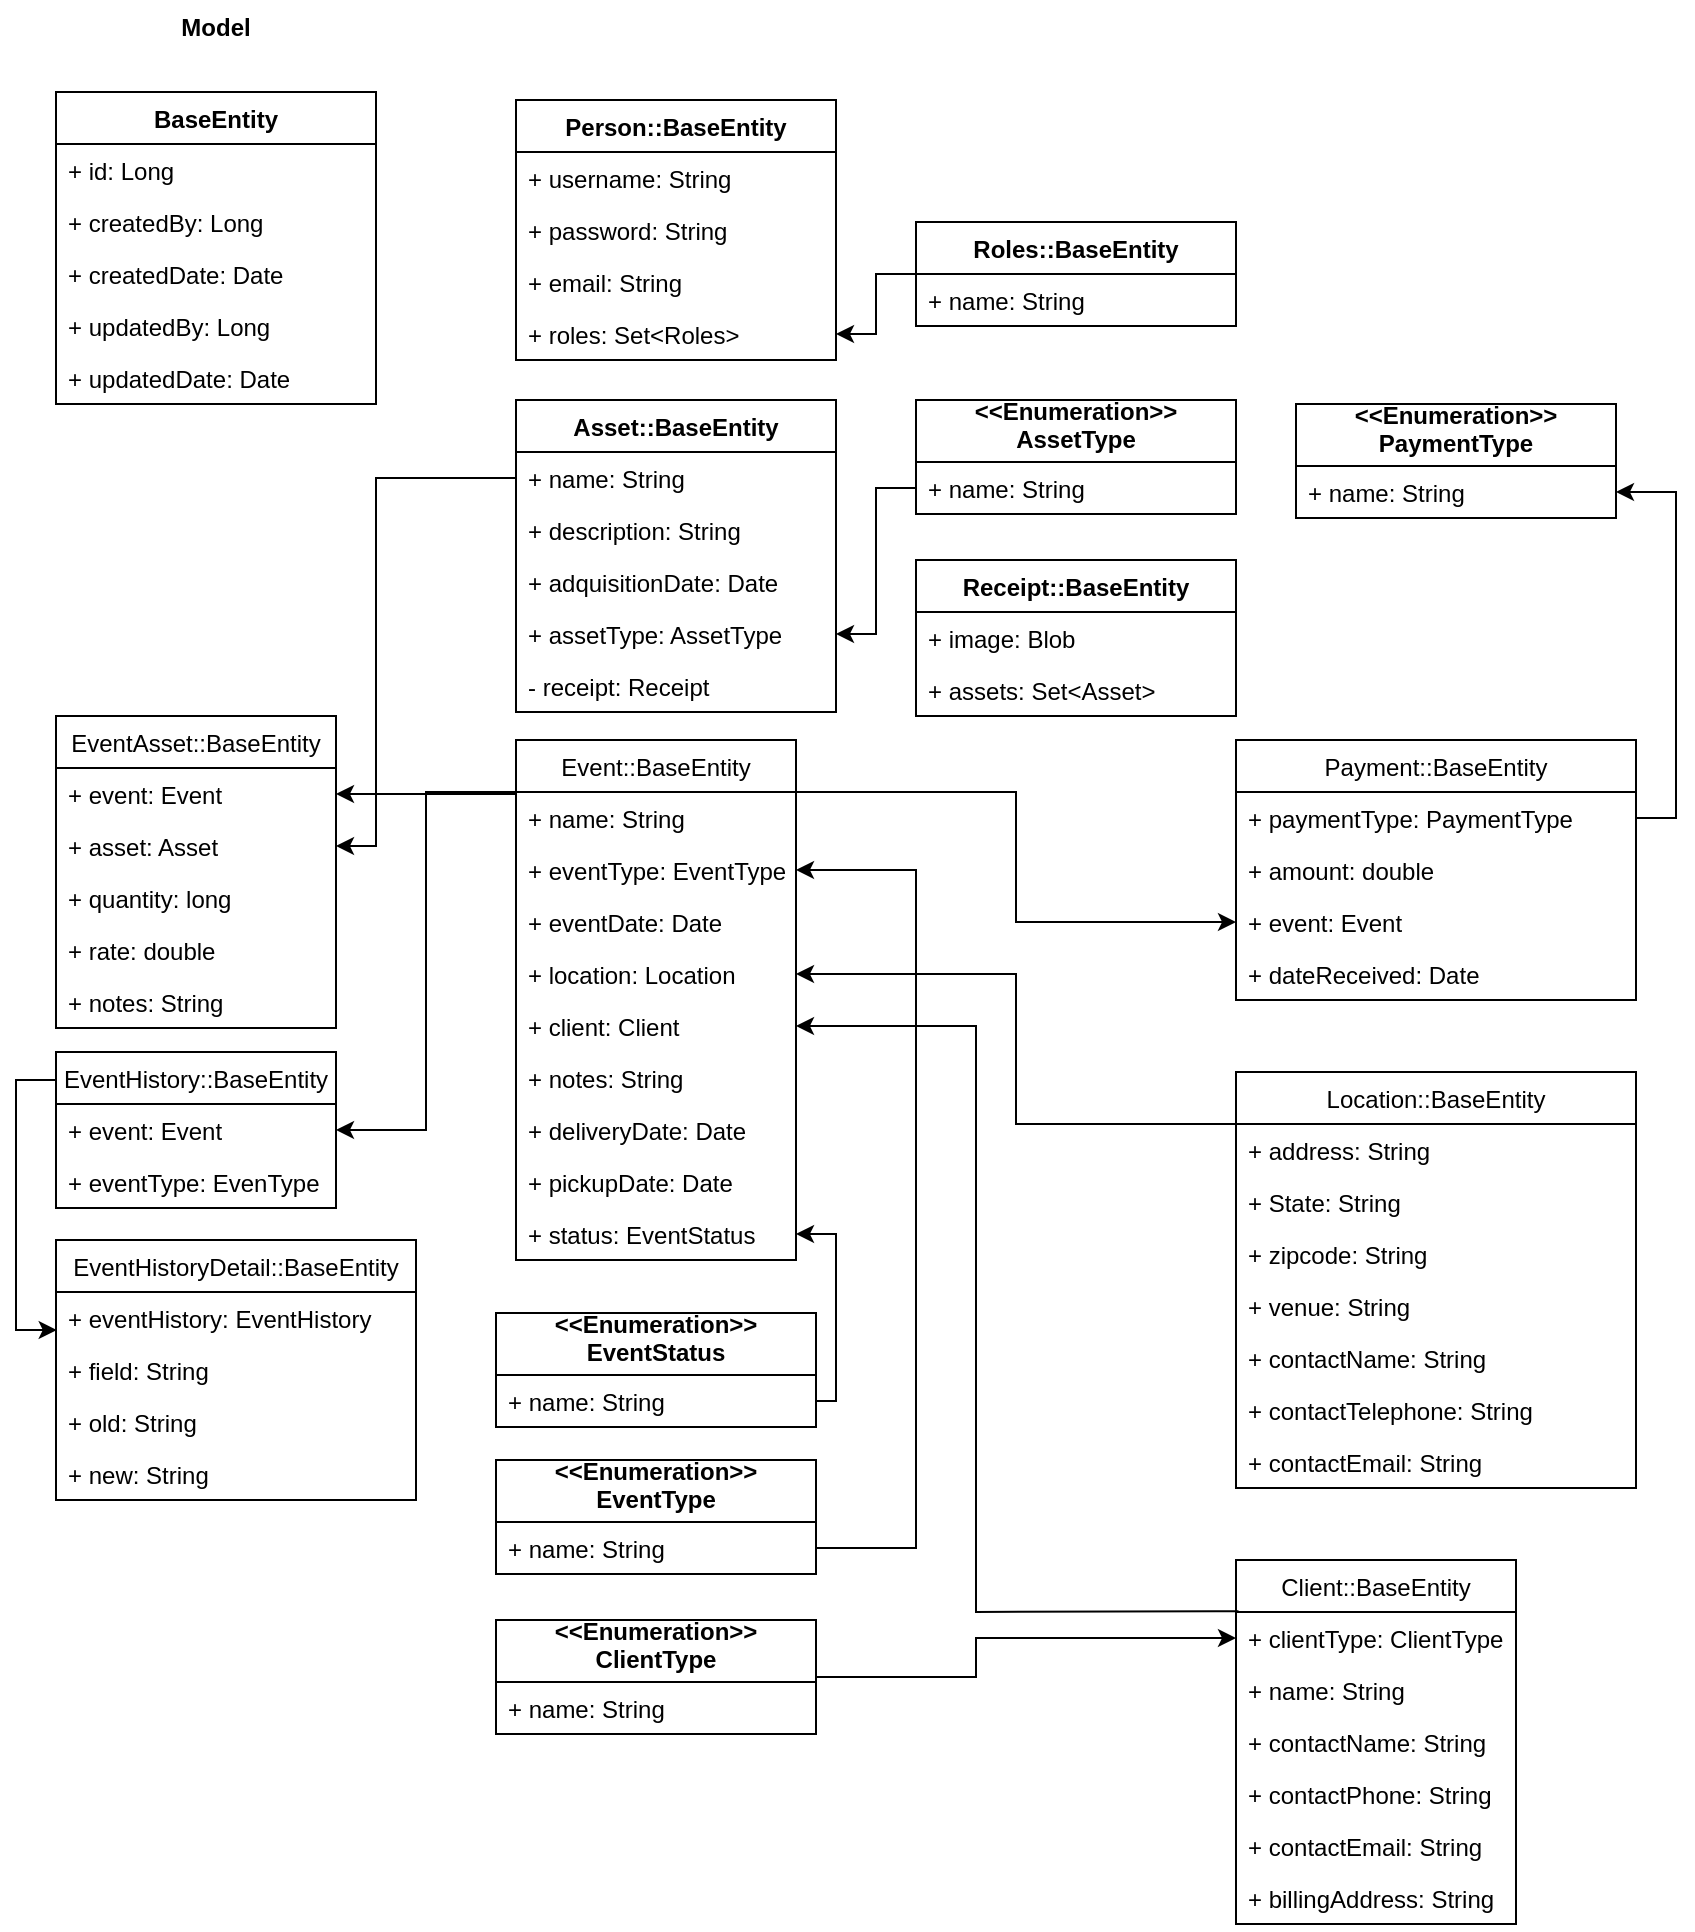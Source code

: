 <mxfile version="13.0.2" type="github"><diagram id="p6y2a8yfUsux8Aevoc7T" name="Page-1"><mxGraphModel dx="-1264" dy="-940" grid="1" gridSize="10" guides="1" tooltips="1" connect="1" arrows="1" fold="1" page="1" pageScale="1" pageWidth="850" pageHeight="1100" math="0" shadow="0"><root><mxCell id="0"/><mxCell id="1" parent="0"/><mxCell id="QnjThRcbRtgQiOO7DC1N-1" style="edgeStyle=orthogonalEdgeStyle;rounded=0;orthogonalLoop=1;jettySize=auto;html=1;" edge="1" parent="1" source="QnjThRcbRtgQiOO7DC1N-38" target="QnjThRcbRtgQiOO7DC1N-44"><mxGeometry relative="1" as="geometry"/></mxCell><mxCell id="QnjThRcbRtgQiOO7DC1N-2" style="edgeStyle=orthogonalEdgeStyle;rounded=0;orthogonalLoop=1;jettySize=auto;html=1;entryX=0;entryY=0.5;entryDx=0;entryDy=0;" edge="1" parent="1" source="QnjThRcbRtgQiOO7DC1N-3" target="QnjThRcbRtgQiOO7DC1N-84"><mxGeometry relative="1" as="geometry"><Array as="points"><mxPoint x="4740" y="3069"/><mxPoint x="4740" y="3049"/></Array></mxGeometry></mxCell><mxCell id="QnjThRcbRtgQiOO7DC1N-3" value="&lt;&lt;Enumeration&gt;&gt;&#10;ClientType" style="swimlane;fontStyle=1;align=center;verticalAlign=top;childLayout=stackLayout;horizontal=1;startSize=31;horizontalStack=0;resizeParent=1;resizeParentMax=0;resizeLast=0;collapsible=1;marginBottom=0;spacing=-6;" vertex="1" parent="1"><mxGeometry x="4500" y="3040" width="160" height="57" as="geometry"/></mxCell><mxCell id="QnjThRcbRtgQiOO7DC1N-4" value="+ name: String" style="text;strokeColor=none;fillColor=none;align=left;verticalAlign=top;spacingLeft=4;spacingRight=4;overflow=hidden;rotatable=0;points=[[0,0.5],[1,0.5]];portConstraint=eastwest;" vertex="1" parent="QnjThRcbRtgQiOO7DC1N-3"><mxGeometry y="31" width="160" height="26" as="geometry"/></mxCell><mxCell id="QnjThRcbRtgQiOO7DC1N-5" value="&lt;&lt;Enumeration&gt;&gt;&#10;EventType" style="swimlane;fontStyle=1;align=center;verticalAlign=top;childLayout=stackLayout;horizontal=1;startSize=31;horizontalStack=0;resizeParent=1;resizeParentMax=0;resizeLast=0;collapsible=1;marginBottom=0;spacing=-6;" vertex="1" parent="1"><mxGeometry x="4500" y="2960" width="160" height="57" as="geometry"/></mxCell><mxCell id="QnjThRcbRtgQiOO7DC1N-6" value="+ name: String" style="text;strokeColor=none;fillColor=none;align=left;verticalAlign=top;spacingLeft=4;spacingRight=4;overflow=hidden;rotatable=0;points=[[0,0.5],[1,0.5]];portConstraint=eastwest;" vertex="1" parent="QnjThRcbRtgQiOO7DC1N-5"><mxGeometry y="31" width="160" height="26" as="geometry"/></mxCell><mxCell id="QnjThRcbRtgQiOO7DC1N-7" value="&lt;&lt;Enumeration&gt;&gt;&#10;EventStatus" style="swimlane;fontStyle=1;align=center;verticalAlign=top;childLayout=stackLayout;horizontal=1;startSize=31;horizontalStack=0;resizeParent=1;resizeParentMax=0;resizeLast=0;collapsible=1;marginBottom=0;spacing=-6;" vertex="1" parent="1"><mxGeometry x="4500" y="2886.5" width="160" height="57" as="geometry"/></mxCell><mxCell id="QnjThRcbRtgQiOO7DC1N-8" value="+ name: String" style="text;strokeColor=none;fillColor=none;align=left;verticalAlign=top;spacingLeft=4;spacingRight=4;overflow=hidden;rotatable=0;points=[[0,0.5],[1,0.5]];portConstraint=eastwest;" vertex="1" parent="QnjThRcbRtgQiOO7DC1N-7"><mxGeometry y="31" width="160" height="26" as="geometry"/></mxCell><mxCell id="QnjThRcbRtgQiOO7DC1N-9" value="&lt;&lt;Enumeration&gt;&gt;&#10;PaymentType" style="swimlane;fontStyle=1;align=center;verticalAlign=top;childLayout=stackLayout;horizontal=1;startSize=31;horizontalStack=0;resizeParent=1;resizeParentMax=0;resizeLast=0;collapsible=1;marginBottom=0;spacing=-6;" vertex="1" parent="1"><mxGeometry x="4900" y="2432" width="160" height="57" as="geometry"/></mxCell><mxCell id="QnjThRcbRtgQiOO7DC1N-10" value="+ name: String" style="text;strokeColor=none;fillColor=none;align=left;verticalAlign=top;spacingLeft=4;spacingRight=4;overflow=hidden;rotatable=0;points=[[0,0.5],[1,0.5]];portConstraint=eastwest;" vertex="1" parent="QnjThRcbRtgQiOO7DC1N-9"><mxGeometry y="31" width="160" height="26" as="geometry"/></mxCell><mxCell id="QnjThRcbRtgQiOO7DC1N-11" value="EventAsset::BaseEntity" style="swimlane;fontStyle=0;childLayout=stackLayout;horizontal=1;startSize=26;fillColor=none;horizontalStack=0;resizeParent=1;resizeParentMax=0;resizeLast=0;collapsible=1;marginBottom=0;labelBackgroundColor=none;" vertex="1" parent="1"><mxGeometry x="4280" y="2588" width="140" height="156" as="geometry"/></mxCell><mxCell id="QnjThRcbRtgQiOO7DC1N-12" value="+ event: Event" style="text;strokeColor=none;fillColor=none;align=left;verticalAlign=top;spacingLeft=4;spacingRight=4;overflow=hidden;rotatable=0;points=[[0,0.5],[1,0.5]];portConstraint=eastwest;labelBackgroundColor=none;" vertex="1" parent="QnjThRcbRtgQiOO7DC1N-11"><mxGeometry y="26" width="140" height="26" as="geometry"/></mxCell><mxCell id="QnjThRcbRtgQiOO7DC1N-13" value="+ asset: Asset" style="text;strokeColor=none;fillColor=none;align=left;verticalAlign=top;spacingLeft=4;spacingRight=4;overflow=hidden;rotatable=0;points=[[0,0.5],[1,0.5]];portConstraint=eastwest;" vertex="1" parent="QnjThRcbRtgQiOO7DC1N-11"><mxGeometry y="52" width="140" height="26" as="geometry"/></mxCell><mxCell id="QnjThRcbRtgQiOO7DC1N-14" value="+ quantity: long" style="text;strokeColor=none;fillColor=none;align=left;verticalAlign=top;spacingLeft=4;spacingRight=4;overflow=hidden;rotatable=0;points=[[0,0.5],[1,0.5]];portConstraint=eastwest;" vertex="1" parent="QnjThRcbRtgQiOO7DC1N-11"><mxGeometry y="78" width="140" height="26" as="geometry"/></mxCell><mxCell id="QnjThRcbRtgQiOO7DC1N-15" value="+ rate: double" style="text;strokeColor=none;fillColor=none;align=left;verticalAlign=top;spacingLeft=4;spacingRight=4;overflow=hidden;rotatable=0;points=[[0,0.5],[1,0.5]];portConstraint=eastwest;" vertex="1" parent="QnjThRcbRtgQiOO7DC1N-11"><mxGeometry y="104" width="140" height="26" as="geometry"/></mxCell><mxCell id="QnjThRcbRtgQiOO7DC1N-16" value="+ notes: String" style="text;strokeColor=none;fillColor=none;align=left;verticalAlign=top;spacingLeft=4;spacingRight=4;overflow=hidden;rotatable=0;points=[[0,0.5],[1,0.5]];portConstraint=eastwest;labelBackgroundColor=none;" vertex="1" parent="QnjThRcbRtgQiOO7DC1N-11"><mxGeometry y="130" width="140" height="26" as="geometry"/></mxCell><mxCell id="QnjThRcbRtgQiOO7DC1N-17" value="Event::BaseEntity" style="swimlane;fontStyle=0;childLayout=stackLayout;horizontal=1;startSize=26;fillColor=none;horizontalStack=0;resizeParent=1;resizeParentMax=0;resizeLast=0;collapsible=1;marginBottom=0;labelBackgroundColor=none;" vertex="1" parent="1"><mxGeometry x="4510" y="2600" width="140" height="260" as="geometry"/></mxCell><mxCell id="QnjThRcbRtgQiOO7DC1N-18" value="+ name: String" style="text;strokeColor=none;fillColor=none;align=left;verticalAlign=top;spacingLeft=4;spacingRight=4;overflow=hidden;rotatable=0;points=[[0,0.5],[1,0.5]];portConstraint=eastwest;" vertex="1" parent="QnjThRcbRtgQiOO7DC1N-17"><mxGeometry y="26" width="140" height="26" as="geometry"/></mxCell><mxCell id="QnjThRcbRtgQiOO7DC1N-19" value="+ eventType: EventType" style="text;strokeColor=none;fillColor=none;align=left;verticalAlign=top;spacingLeft=4;spacingRight=4;overflow=hidden;rotatable=0;points=[[0,0.5],[1,0.5]];portConstraint=eastwest;" vertex="1" parent="QnjThRcbRtgQiOO7DC1N-17"><mxGeometry y="52" width="140" height="26" as="geometry"/></mxCell><mxCell id="QnjThRcbRtgQiOO7DC1N-20" value="+ eventDate: Date" style="text;strokeColor=none;fillColor=none;align=left;verticalAlign=top;spacingLeft=4;spacingRight=4;overflow=hidden;rotatable=0;points=[[0,0.5],[1,0.5]];portConstraint=eastwest;" vertex="1" parent="QnjThRcbRtgQiOO7DC1N-17"><mxGeometry y="78" width="140" height="26" as="geometry"/></mxCell><mxCell id="QnjThRcbRtgQiOO7DC1N-21" value="+ location: Location" style="text;strokeColor=none;fillColor=none;align=left;verticalAlign=top;spacingLeft=4;spacingRight=4;overflow=hidden;rotatable=0;points=[[0,0.5],[1,0.5]];portConstraint=eastwest;labelBackgroundColor=none;" vertex="1" parent="QnjThRcbRtgQiOO7DC1N-17"><mxGeometry y="104" width="140" height="26" as="geometry"/></mxCell><mxCell id="QnjThRcbRtgQiOO7DC1N-22" value="+ client: Client" style="text;strokeColor=none;fillColor=none;align=left;verticalAlign=top;spacingLeft=4;spacingRight=4;overflow=hidden;rotatable=0;points=[[0,0.5],[1,0.5]];portConstraint=eastwest;labelBackgroundColor=none;" vertex="1" parent="QnjThRcbRtgQiOO7DC1N-17"><mxGeometry y="130" width="140" height="26" as="geometry"/></mxCell><mxCell id="QnjThRcbRtgQiOO7DC1N-23" value="+ notes: String" style="text;strokeColor=none;fillColor=none;align=left;verticalAlign=top;spacingLeft=4;spacingRight=4;overflow=hidden;rotatable=0;points=[[0,0.5],[1,0.5]];portConstraint=eastwest;labelBackgroundColor=none;" vertex="1" parent="QnjThRcbRtgQiOO7DC1N-17"><mxGeometry y="156" width="140" height="26" as="geometry"/></mxCell><mxCell id="QnjThRcbRtgQiOO7DC1N-24" value="+ deliveryDate: Date" style="text;strokeColor=none;fillColor=none;align=left;verticalAlign=top;spacingLeft=4;spacingRight=4;overflow=hidden;rotatable=0;points=[[0,0.5],[1,0.5]];portConstraint=eastwest;labelBackgroundColor=none;" vertex="1" parent="QnjThRcbRtgQiOO7DC1N-17"><mxGeometry y="182" width="140" height="26" as="geometry"/></mxCell><mxCell id="QnjThRcbRtgQiOO7DC1N-25" value="+ pickupDate: Date" style="text;strokeColor=none;fillColor=none;align=left;verticalAlign=top;spacingLeft=4;spacingRight=4;overflow=hidden;rotatable=0;points=[[0,0.5],[1,0.5]];portConstraint=eastwest;labelBackgroundColor=none;" vertex="1" parent="QnjThRcbRtgQiOO7DC1N-17"><mxGeometry y="208" width="140" height="26" as="geometry"/></mxCell><mxCell id="QnjThRcbRtgQiOO7DC1N-26" value="+ status: EventStatus" style="text;strokeColor=none;fillColor=none;align=left;verticalAlign=top;spacingLeft=4;spacingRight=4;overflow=hidden;rotatable=0;points=[[0,0.5],[1,0.5]];portConstraint=eastwest;labelBackgroundColor=none;" vertex="1" parent="QnjThRcbRtgQiOO7DC1N-17"><mxGeometry y="234" width="140" height="26" as="geometry"/></mxCell><mxCell id="QnjThRcbRtgQiOO7DC1N-27" value="Receipt::BaseEntity" style="swimlane;fontStyle=1;align=center;verticalAlign=top;childLayout=stackLayout;horizontal=1;startSize=26;horizontalStack=0;resizeParent=1;resizeParentMax=0;resizeLast=0;collapsible=1;marginBottom=0;" vertex="1" parent="1"><mxGeometry x="4710" y="2510" width="160" height="78" as="geometry"/></mxCell><mxCell id="QnjThRcbRtgQiOO7DC1N-28" value="+ image: Blob" style="text;strokeColor=none;fillColor=none;align=left;verticalAlign=top;spacingLeft=4;spacingRight=4;overflow=hidden;rotatable=0;points=[[0,0.5],[1,0.5]];portConstraint=eastwest;" vertex="1" parent="QnjThRcbRtgQiOO7DC1N-27"><mxGeometry y="26" width="160" height="26" as="geometry"/></mxCell><mxCell id="QnjThRcbRtgQiOO7DC1N-29" value="+ assets: Set&lt;Asset&gt;" style="text;strokeColor=none;fillColor=none;align=left;verticalAlign=top;spacingLeft=4;spacingRight=4;overflow=hidden;rotatable=0;points=[[0,0.5],[1,0.5]];portConstraint=eastwest;" vertex="1" parent="QnjThRcbRtgQiOO7DC1N-27"><mxGeometry y="52" width="160" height="26" as="geometry"/></mxCell><mxCell id="QnjThRcbRtgQiOO7DC1N-30" value="Asset::BaseEntity" style="swimlane;fontStyle=1;align=center;verticalAlign=top;childLayout=stackLayout;horizontal=1;startSize=26;horizontalStack=0;resizeParent=1;resizeParentMax=0;resizeLast=0;collapsible=1;marginBottom=0;" vertex="1" parent="1"><mxGeometry x="4510" y="2430" width="160" height="156" as="geometry"/></mxCell><mxCell id="QnjThRcbRtgQiOO7DC1N-31" value="+ name: String" style="text;strokeColor=none;fillColor=none;align=left;verticalAlign=top;spacingLeft=4;spacingRight=4;overflow=hidden;rotatable=0;points=[[0,0.5],[1,0.5]];portConstraint=eastwest;" vertex="1" parent="QnjThRcbRtgQiOO7DC1N-30"><mxGeometry y="26" width="160" height="26" as="geometry"/></mxCell><mxCell id="QnjThRcbRtgQiOO7DC1N-32" value="+ description: String" style="text;strokeColor=none;fillColor=none;align=left;verticalAlign=top;spacingLeft=4;spacingRight=4;overflow=hidden;rotatable=0;points=[[0,0.5],[1,0.5]];portConstraint=eastwest;" vertex="1" parent="QnjThRcbRtgQiOO7DC1N-30"><mxGeometry y="52" width="160" height="26" as="geometry"/></mxCell><mxCell id="QnjThRcbRtgQiOO7DC1N-33" value="+ adquisitionDate: Date" style="text;strokeColor=none;fillColor=none;align=left;verticalAlign=top;spacingLeft=4;spacingRight=4;overflow=hidden;rotatable=0;points=[[0,0.5],[1,0.5]];portConstraint=eastwest;" vertex="1" parent="QnjThRcbRtgQiOO7DC1N-30"><mxGeometry y="78" width="160" height="26" as="geometry"/></mxCell><mxCell id="QnjThRcbRtgQiOO7DC1N-34" value="+ assetType: AssetType" style="text;strokeColor=none;fillColor=none;align=left;verticalAlign=top;spacingLeft=4;spacingRight=4;overflow=hidden;rotatable=0;points=[[0,0.5],[1,0.5]];portConstraint=eastwest;" vertex="1" parent="QnjThRcbRtgQiOO7DC1N-30"><mxGeometry y="104" width="160" height="26" as="geometry"/></mxCell><mxCell id="QnjThRcbRtgQiOO7DC1N-35" value="- receipt: Receipt" style="text;strokeColor=none;fillColor=none;align=left;verticalAlign=top;spacingLeft=4;spacingRight=4;overflow=hidden;rotatable=0;points=[[0,0.5],[1,0.5]];portConstraint=eastwest;" vertex="1" parent="QnjThRcbRtgQiOO7DC1N-30"><mxGeometry y="130" width="160" height="26" as="geometry"/></mxCell><mxCell id="QnjThRcbRtgQiOO7DC1N-36" value="&lt;&lt;Enumeration&gt;&gt;&#10;AssetType" style="swimlane;fontStyle=1;align=center;verticalAlign=top;childLayout=stackLayout;horizontal=1;startSize=31;horizontalStack=0;resizeParent=1;resizeParentMax=0;resizeLast=0;collapsible=1;marginBottom=0;spacing=-6;" vertex="1" parent="1"><mxGeometry x="4710" y="2430" width="160" height="57" as="geometry"/></mxCell><mxCell id="QnjThRcbRtgQiOO7DC1N-37" value="+ name: String" style="text;strokeColor=none;fillColor=none;align=left;verticalAlign=top;spacingLeft=4;spacingRight=4;overflow=hidden;rotatable=0;points=[[0,0.5],[1,0.5]];portConstraint=eastwest;" vertex="1" parent="QnjThRcbRtgQiOO7DC1N-36"><mxGeometry y="31" width="160" height="26" as="geometry"/></mxCell><mxCell id="QnjThRcbRtgQiOO7DC1N-38" value="Roles::BaseEntity" style="swimlane;fontStyle=1;align=center;verticalAlign=top;childLayout=stackLayout;horizontal=1;startSize=26;horizontalStack=0;resizeParent=1;resizeParentMax=0;resizeLast=0;collapsible=1;marginBottom=0;" vertex="1" parent="1"><mxGeometry x="4710" y="2341" width="160" height="52" as="geometry"/></mxCell><mxCell id="QnjThRcbRtgQiOO7DC1N-39" value="+ name: String" style="text;strokeColor=none;fillColor=none;align=left;verticalAlign=top;spacingLeft=4;spacingRight=4;overflow=hidden;rotatable=0;points=[[0,0.5],[1,0.5]];portConstraint=eastwest;" vertex="1" parent="QnjThRcbRtgQiOO7DC1N-38"><mxGeometry y="26" width="160" height="26" as="geometry"/></mxCell><mxCell id="QnjThRcbRtgQiOO7DC1N-40" value="Person::BaseEntity" style="swimlane;fontStyle=1;align=center;verticalAlign=top;childLayout=stackLayout;horizontal=1;startSize=26;horizontalStack=0;resizeParent=1;resizeParentMax=0;resizeLast=0;collapsible=1;marginBottom=0;" vertex="1" parent="1"><mxGeometry x="4510" y="2280" width="160" height="130" as="geometry"><mxRectangle x="4280" y="2280" width="140" height="26" as="alternateBounds"/></mxGeometry></mxCell><mxCell id="QnjThRcbRtgQiOO7DC1N-41" value="+ username: String" style="text;strokeColor=none;fillColor=none;align=left;verticalAlign=top;spacingLeft=4;spacingRight=4;overflow=hidden;rotatable=0;points=[[0,0.5],[1,0.5]];portConstraint=eastwest;" vertex="1" parent="QnjThRcbRtgQiOO7DC1N-40"><mxGeometry y="26" width="160" height="26" as="geometry"/></mxCell><mxCell id="QnjThRcbRtgQiOO7DC1N-42" value="+ password: String" style="text;strokeColor=none;fillColor=none;align=left;verticalAlign=top;spacingLeft=4;spacingRight=4;overflow=hidden;rotatable=0;points=[[0,0.5],[1,0.5]];portConstraint=eastwest;" vertex="1" parent="QnjThRcbRtgQiOO7DC1N-40"><mxGeometry y="52" width="160" height="26" as="geometry"/></mxCell><mxCell id="QnjThRcbRtgQiOO7DC1N-43" value="+ email: String" style="text;strokeColor=none;fillColor=none;align=left;verticalAlign=top;spacingLeft=4;spacingRight=4;overflow=hidden;rotatable=0;points=[[0,0.5],[1,0.5]];portConstraint=eastwest;" vertex="1" parent="QnjThRcbRtgQiOO7DC1N-40"><mxGeometry y="78" width="160" height="26" as="geometry"/></mxCell><mxCell id="QnjThRcbRtgQiOO7DC1N-44" value="+ roles: Set&lt;Roles&gt;" style="text;strokeColor=none;fillColor=none;align=left;verticalAlign=top;spacingLeft=4;spacingRight=4;overflow=hidden;rotatable=0;points=[[0,0.5],[1,0.5]];portConstraint=eastwest;" vertex="1" parent="QnjThRcbRtgQiOO7DC1N-40"><mxGeometry y="104" width="160" height="26" as="geometry"/></mxCell><object label="BaseEntity" createdBy="Long" id="QnjThRcbRtgQiOO7DC1N-45"><mxCell style="swimlane;fontStyle=1;align=center;verticalAlign=top;childLayout=stackLayout;horizontal=1;startSize=26;horizontalStack=0;resizeParent=1;resizeParentMax=0;resizeLast=0;collapsible=1;marginBottom=0;" vertex="1" parent="1"><mxGeometry x="4280" y="2276" width="160" height="156" as="geometry"><mxRectangle x="4280" y="2220" width="100" height="26" as="alternateBounds"/></mxGeometry></mxCell></object><object label="+ id: Long" id="QnjThRcbRtgQiOO7DC1N-46"><mxCell style="text;strokeColor=none;fillColor=none;align=left;verticalAlign=top;spacingLeft=4;spacingRight=4;overflow=hidden;rotatable=0;points=[[0,0.5],[1,0.5]];portConstraint=eastwest;" vertex="1" parent="QnjThRcbRtgQiOO7DC1N-45"><mxGeometry y="26" width="160" height="26" as="geometry"/></mxCell></object><mxCell id="QnjThRcbRtgQiOO7DC1N-47" value="+ createdBy: Long" style="text;strokeColor=none;fillColor=none;align=left;verticalAlign=top;spacingLeft=4;spacingRight=4;overflow=hidden;rotatable=0;points=[[0,0.5],[1,0.5]];portConstraint=eastwest;" vertex="1" parent="QnjThRcbRtgQiOO7DC1N-45"><mxGeometry y="52" width="160" height="26" as="geometry"/></mxCell><mxCell id="QnjThRcbRtgQiOO7DC1N-48" value="+ createdDate: Date" style="text;strokeColor=none;fillColor=none;align=left;verticalAlign=top;spacingLeft=4;spacingRight=4;overflow=hidden;rotatable=0;points=[[0,0.5],[1,0.5]];portConstraint=eastwest;" vertex="1" parent="QnjThRcbRtgQiOO7DC1N-45"><mxGeometry y="78" width="160" height="26" as="geometry"/></mxCell><mxCell id="QnjThRcbRtgQiOO7DC1N-49" value="+ updatedBy: Long" style="text;strokeColor=none;fillColor=none;align=left;verticalAlign=top;spacingLeft=4;spacingRight=4;overflow=hidden;rotatable=0;points=[[0,0.5],[1,0.5]];portConstraint=eastwest;" vertex="1" parent="QnjThRcbRtgQiOO7DC1N-45"><mxGeometry y="104" width="160" height="26" as="geometry"/></mxCell><mxCell id="QnjThRcbRtgQiOO7DC1N-50" value="+ updatedDate: Date" style="text;strokeColor=none;fillColor=none;align=left;verticalAlign=top;spacingLeft=4;spacingRight=4;overflow=hidden;rotatable=0;points=[[0,0.5],[1,0.5]];portConstraint=eastwest;" vertex="1" parent="QnjThRcbRtgQiOO7DC1N-45"><mxGeometry y="130" width="160" height="26" as="geometry"/></mxCell><mxCell id="QnjThRcbRtgQiOO7DC1N-51" style="edgeStyle=orthogonalEdgeStyle;rounded=0;orthogonalLoop=1;jettySize=auto;html=1;" edge="1" parent="1" source="QnjThRcbRtgQiOO7DC1N-37" target="QnjThRcbRtgQiOO7DC1N-34"><mxGeometry relative="1" as="geometry"/></mxCell><mxCell id="QnjThRcbRtgQiOO7DC1N-52" value="Model" style="text;align=center;fontStyle=1;verticalAlign=middle;spacingLeft=3;spacingRight=3;strokeColor=none;rotatable=0;points=[[0,0.5],[1,0.5]];portConstraint=eastwest;labelBackgroundColor=none;" vertex="1" parent="1"><mxGeometry x="4320" y="2230" width="80" height="26" as="geometry"/></mxCell><mxCell id="QnjThRcbRtgQiOO7DC1N-53" style="edgeStyle=orthogonalEdgeStyle;rounded=0;orthogonalLoop=1;jettySize=auto;html=1;entryX=0.002;entryY=0.731;entryDx=0;entryDy=0;entryPerimeter=0;" edge="1" parent="1" source="QnjThRcbRtgQiOO7DC1N-54" target="QnjThRcbRtgQiOO7DC1N-58"><mxGeometry relative="1" as="geometry"><Array as="points"><mxPoint x="4260" y="2770"/><mxPoint x="4260" y="2895"/></Array></mxGeometry></mxCell><mxCell id="QnjThRcbRtgQiOO7DC1N-54" value="EventHistory::BaseEntity" style="swimlane;fontStyle=0;childLayout=stackLayout;horizontal=1;startSize=26;fillColor=none;horizontalStack=0;resizeParent=1;resizeParentMax=0;resizeLast=0;collapsible=1;marginBottom=0;labelBackgroundColor=none;" vertex="1" parent="1"><mxGeometry x="4280" y="2756" width="140" height="78" as="geometry"/></mxCell><mxCell id="QnjThRcbRtgQiOO7DC1N-55" value="+ event: Event" style="text;strokeColor=none;fillColor=none;align=left;verticalAlign=top;spacingLeft=4;spacingRight=4;overflow=hidden;rotatable=0;points=[[0,0.5],[1,0.5]];portConstraint=eastwest;" vertex="1" parent="QnjThRcbRtgQiOO7DC1N-54"><mxGeometry y="26" width="140" height="26" as="geometry"/></mxCell><mxCell id="QnjThRcbRtgQiOO7DC1N-56" value="+ eventType: EvenType" style="text;strokeColor=none;fillColor=none;align=left;verticalAlign=top;spacingLeft=4;spacingRight=4;overflow=hidden;rotatable=0;points=[[0,0.5],[1,0.5]];portConstraint=eastwest;labelBackgroundColor=none;" vertex="1" parent="QnjThRcbRtgQiOO7DC1N-54"><mxGeometry y="52" width="140" height="26" as="geometry"/></mxCell><mxCell id="QnjThRcbRtgQiOO7DC1N-57" value="EventHistoryDetail::BaseEntity" style="swimlane;fontStyle=0;childLayout=stackLayout;horizontal=1;startSize=26;fillColor=none;horizontalStack=0;resizeParent=1;resizeParentMax=0;resizeLast=0;collapsible=1;marginBottom=0;labelBackgroundColor=none;" vertex="1" parent="1"><mxGeometry x="4280" y="2850" width="180" height="130" as="geometry"/></mxCell><mxCell id="QnjThRcbRtgQiOO7DC1N-58" value="+ eventHistory: EventHistory" style="text;strokeColor=none;fillColor=none;align=left;verticalAlign=top;spacingLeft=4;spacingRight=4;overflow=hidden;rotatable=0;points=[[0,0.5],[1,0.5]];portConstraint=eastwest;" vertex="1" parent="QnjThRcbRtgQiOO7DC1N-57"><mxGeometry y="26" width="180" height="26" as="geometry"/></mxCell><mxCell id="QnjThRcbRtgQiOO7DC1N-59" value="+ field: String" style="text;strokeColor=none;fillColor=none;align=left;verticalAlign=top;spacingLeft=4;spacingRight=4;overflow=hidden;rotatable=0;points=[[0,0.5],[1,0.5]];portConstraint=eastwest;" vertex="1" parent="QnjThRcbRtgQiOO7DC1N-57"><mxGeometry y="52" width="180" height="26" as="geometry"/></mxCell><mxCell id="QnjThRcbRtgQiOO7DC1N-60" value="+ old: String" style="text;strokeColor=none;fillColor=none;align=left;verticalAlign=top;spacingLeft=4;spacingRight=4;overflow=hidden;rotatable=0;points=[[0,0.5],[1,0.5]];portConstraint=eastwest;labelBackgroundColor=none;" vertex="1" parent="QnjThRcbRtgQiOO7DC1N-57"><mxGeometry y="78" width="180" height="26" as="geometry"/></mxCell><mxCell id="QnjThRcbRtgQiOO7DC1N-61" value="+ new: String" style="text;strokeColor=none;fillColor=none;align=left;verticalAlign=top;spacingLeft=4;spacingRight=4;overflow=hidden;rotatable=0;points=[[0,0.5],[1,0.5]];portConstraint=eastwest;labelBackgroundColor=none;" vertex="1" parent="QnjThRcbRtgQiOO7DC1N-57"><mxGeometry y="104" width="180" height="26" as="geometry"/></mxCell><mxCell id="QnjThRcbRtgQiOO7DC1N-62" style="edgeStyle=orthogonalEdgeStyle;rounded=0;orthogonalLoop=1;jettySize=auto;html=1;" edge="1" parent="1" source="QnjThRcbRtgQiOO7DC1N-18" target="QnjThRcbRtgQiOO7DC1N-55"><mxGeometry relative="1" as="geometry"><Array as="points"><mxPoint x="4465" y="2626"/><mxPoint x="4465" y="2795"/></Array></mxGeometry></mxCell><mxCell id="QnjThRcbRtgQiOO7DC1N-63" style="edgeStyle=orthogonalEdgeStyle;rounded=0;orthogonalLoop=1;jettySize=auto;html=1;" edge="1" parent="1" source="QnjThRcbRtgQiOO7DC1N-18" target="QnjThRcbRtgQiOO7DC1N-12"><mxGeometry relative="1" as="geometry"><Array as="points"><mxPoint x="4480" y="2627"/><mxPoint x="4480" y="2627"/></Array></mxGeometry></mxCell><mxCell id="QnjThRcbRtgQiOO7DC1N-64" style="edgeStyle=orthogonalEdgeStyle;rounded=0;orthogonalLoop=1;jettySize=auto;html=1;entryX=1;entryY=0.5;entryDx=0;entryDy=0;" edge="1" parent="1" source="QnjThRcbRtgQiOO7DC1N-31" target="QnjThRcbRtgQiOO7DC1N-13"><mxGeometry relative="1" as="geometry"><Array as="points"><mxPoint x="4440" y="2469"/><mxPoint x="4440" y="2653"/></Array></mxGeometry></mxCell><mxCell id="QnjThRcbRtgQiOO7DC1N-65" value="Payment::BaseEntity" style="swimlane;fontStyle=0;childLayout=stackLayout;horizontal=1;startSize=26;fillColor=none;horizontalStack=0;resizeParent=1;resizeParentMax=0;resizeLast=0;collapsible=1;marginBottom=0;labelBackgroundColor=none;" vertex="1" parent="1"><mxGeometry x="4870" y="2600" width="200" height="130" as="geometry"/></mxCell><mxCell id="QnjThRcbRtgQiOO7DC1N-66" value="+ paymentType: PaymentType" style="text;strokeColor=none;fillColor=none;align=left;verticalAlign=top;spacingLeft=4;spacingRight=4;overflow=hidden;rotatable=0;points=[[0,0.5],[1,0.5]];portConstraint=eastwest;" vertex="1" parent="QnjThRcbRtgQiOO7DC1N-65"><mxGeometry y="26" width="200" height="26" as="geometry"/></mxCell><mxCell id="QnjThRcbRtgQiOO7DC1N-67" value="+ amount: double" style="text;strokeColor=none;fillColor=none;align=left;verticalAlign=top;spacingLeft=4;spacingRight=4;overflow=hidden;rotatable=0;points=[[0,0.5],[1,0.5]];portConstraint=eastwest;" vertex="1" parent="QnjThRcbRtgQiOO7DC1N-65"><mxGeometry y="52" width="200" height="26" as="geometry"/></mxCell><mxCell id="QnjThRcbRtgQiOO7DC1N-68" value="+ event: Event" style="text;strokeColor=none;fillColor=none;align=left;verticalAlign=top;spacingLeft=4;spacingRight=4;overflow=hidden;rotatable=0;points=[[0,0.5],[1,0.5]];portConstraint=eastwest;" vertex="1" parent="QnjThRcbRtgQiOO7DC1N-65"><mxGeometry y="78" width="200" height="26" as="geometry"/></mxCell><mxCell id="QnjThRcbRtgQiOO7DC1N-69" value="+ dateReceived: Date" style="text;strokeColor=none;fillColor=none;align=left;verticalAlign=top;spacingLeft=4;spacingRight=4;overflow=hidden;rotatable=0;points=[[0,0.5],[1,0.5]];portConstraint=eastwest;labelBackgroundColor=none;" vertex="1" parent="QnjThRcbRtgQiOO7DC1N-65"><mxGeometry y="104" width="200" height="26" as="geometry"/></mxCell><mxCell id="QnjThRcbRtgQiOO7DC1N-70" style="edgeStyle=orthogonalEdgeStyle;rounded=0;orthogonalLoop=1;jettySize=auto;html=1;" edge="1" parent="1" source="QnjThRcbRtgQiOO7DC1N-18" target="QnjThRcbRtgQiOO7DC1N-68"><mxGeometry relative="1" as="geometry"><Array as="points"><mxPoint x="4760" y="2626"/><mxPoint x="4760" y="2691"/></Array></mxGeometry></mxCell><mxCell id="QnjThRcbRtgQiOO7DC1N-71" style="edgeStyle=orthogonalEdgeStyle;rounded=0;orthogonalLoop=1;jettySize=auto;html=1;entryX=1;entryY=0.5;entryDx=0;entryDy=0;" edge="1" parent="1" source="QnjThRcbRtgQiOO7DC1N-66" target="QnjThRcbRtgQiOO7DC1N-10"><mxGeometry relative="1" as="geometry"/></mxCell><mxCell id="QnjThRcbRtgQiOO7DC1N-72" style="edgeStyle=orthogonalEdgeStyle;rounded=0;orthogonalLoop=1;jettySize=auto;html=1;entryX=1;entryY=0.5;entryDx=0;entryDy=0;" edge="1" parent="1" source="QnjThRcbRtgQiOO7DC1N-6" target="QnjThRcbRtgQiOO7DC1N-19"><mxGeometry relative="1" as="geometry"><Array as="points"><mxPoint x="4710" y="3004"/><mxPoint x="4710" y="2665"/></Array></mxGeometry></mxCell><mxCell id="QnjThRcbRtgQiOO7DC1N-73" style="edgeStyle=orthogonalEdgeStyle;rounded=0;orthogonalLoop=1;jettySize=auto;html=1;" edge="1" parent="1" source="QnjThRcbRtgQiOO7DC1N-8" target="QnjThRcbRtgQiOO7DC1N-26"><mxGeometry relative="1" as="geometry"><Array as="points"><mxPoint x="4670" y="2931"/><mxPoint x="4670" y="2847"/></Array></mxGeometry></mxCell><mxCell id="QnjThRcbRtgQiOO7DC1N-74" value="Location::BaseEntity" style="swimlane;fontStyle=0;childLayout=stackLayout;horizontal=1;startSize=26;fillColor=none;horizontalStack=0;resizeParent=1;resizeParentMax=0;resizeLast=0;collapsible=1;marginBottom=0;labelBackgroundColor=none;" vertex="1" parent="1"><mxGeometry x="4870" y="2766" width="200" height="208" as="geometry"/></mxCell><mxCell id="QnjThRcbRtgQiOO7DC1N-75" value="+ address: String" style="text;strokeColor=none;fillColor=none;align=left;verticalAlign=top;spacingLeft=4;spacingRight=4;overflow=hidden;rotatable=0;points=[[0,0.5],[1,0.5]];portConstraint=eastwest;" vertex="1" parent="QnjThRcbRtgQiOO7DC1N-74"><mxGeometry y="26" width="200" height="26" as="geometry"/></mxCell><mxCell id="QnjThRcbRtgQiOO7DC1N-76" value="+ State: String" style="text;strokeColor=none;fillColor=none;align=left;verticalAlign=top;spacingLeft=4;spacingRight=4;overflow=hidden;rotatable=0;points=[[0,0.5],[1,0.5]];portConstraint=eastwest;" vertex="1" parent="QnjThRcbRtgQiOO7DC1N-74"><mxGeometry y="52" width="200" height="26" as="geometry"/></mxCell><mxCell id="QnjThRcbRtgQiOO7DC1N-77" value="+ zipcode: String" style="text;strokeColor=none;fillColor=none;align=left;verticalAlign=top;spacingLeft=4;spacingRight=4;overflow=hidden;rotatable=0;points=[[0,0.5],[1,0.5]];portConstraint=eastwest;" vertex="1" parent="QnjThRcbRtgQiOO7DC1N-74"><mxGeometry y="78" width="200" height="26" as="geometry"/></mxCell><mxCell id="QnjThRcbRtgQiOO7DC1N-78" value="+ venue: String" style="text;strokeColor=none;fillColor=none;align=left;verticalAlign=top;spacingLeft=4;spacingRight=4;overflow=hidden;rotatable=0;points=[[0,0.5],[1,0.5]];portConstraint=eastwest;labelBackgroundColor=none;" vertex="1" parent="QnjThRcbRtgQiOO7DC1N-74"><mxGeometry y="104" width="200" height="26" as="geometry"/></mxCell><mxCell id="QnjThRcbRtgQiOO7DC1N-79" value="+ contactName: String" style="text;strokeColor=none;fillColor=none;align=left;verticalAlign=top;spacingLeft=4;spacingRight=4;overflow=hidden;rotatable=0;points=[[0,0.5],[1,0.5]];portConstraint=eastwest;labelBackgroundColor=none;" vertex="1" parent="QnjThRcbRtgQiOO7DC1N-74"><mxGeometry y="130" width="200" height="26" as="geometry"/></mxCell><mxCell id="QnjThRcbRtgQiOO7DC1N-80" value="+ contactTelephone: String" style="text;strokeColor=none;fillColor=none;align=left;verticalAlign=top;spacingLeft=4;spacingRight=4;overflow=hidden;rotatable=0;points=[[0,0.5],[1,0.5]];portConstraint=eastwest;labelBackgroundColor=none;" vertex="1" parent="QnjThRcbRtgQiOO7DC1N-74"><mxGeometry y="156" width="200" height="26" as="geometry"/></mxCell><mxCell id="QnjThRcbRtgQiOO7DC1N-81" value="+ contactEmail: String" style="text;strokeColor=none;fillColor=none;align=left;verticalAlign=top;spacingLeft=4;spacingRight=4;overflow=hidden;rotatable=0;points=[[0,0.5],[1,0.5]];portConstraint=eastwest;labelBackgroundColor=none;" vertex="1" parent="QnjThRcbRtgQiOO7DC1N-74"><mxGeometry y="182" width="200" height="26" as="geometry"/></mxCell><mxCell id="QnjThRcbRtgQiOO7DC1N-82" style="edgeStyle=orthogonalEdgeStyle;rounded=0;orthogonalLoop=1;jettySize=auto;html=1;entryX=1;entryY=0.5;entryDx=0;entryDy=0;" edge="1" parent="1" source="QnjThRcbRtgQiOO7DC1N-75" target="QnjThRcbRtgQiOO7DC1N-21"><mxGeometry relative="1" as="geometry"><Array as="points"><mxPoint x="4760" y="2792"/><mxPoint x="4760" y="2717"/></Array></mxGeometry></mxCell><mxCell id="QnjThRcbRtgQiOO7DC1N-83" value="Client::BaseEntity" style="swimlane;fontStyle=0;childLayout=stackLayout;horizontal=1;startSize=26;fillColor=none;horizontalStack=0;resizeParent=1;resizeParentMax=0;resizeLast=0;collapsible=1;marginBottom=0;labelBackgroundColor=none;" vertex="1" parent="1"><mxGeometry x="4870" y="3010" width="140" height="182" as="geometry"><mxRectangle x="4870" y="3010" width="130" height="26" as="alternateBounds"/></mxGeometry></mxCell><mxCell id="QnjThRcbRtgQiOO7DC1N-84" value="+ clientType: ClientType" style="text;strokeColor=none;fillColor=none;align=left;verticalAlign=top;spacingLeft=4;spacingRight=4;overflow=hidden;rotatable=0;points=[[0,0.5],[1,0.5]];portConstraint=eastwest;" vertex="1" parent="QnjThRcbRtgQiOO7DC1N-83"><mxGeometry y="26" width="140" height="26" as="geometry"/></mxCell><mxCell id="QnjThRcbRtgQiOO7DC1N-85" value="+ name: String" style="text;strokeColor=none;fillColor=none;align=left;verticalAlign=top;spacingLeft=4;spacingRight=4;overflow=hidden;rotatable=0;points=[[0,0.5],[1,0.5]];portConstraint=eastwest;" vertex="1" parent="QnjThRcbRtgQiOO7DC1N-83"><mxGeometry y="52" width="140" height="26" as="geometry"/></mxCell><mxCell id="QnjThRcbRtgQiOO7DC1N-86" value="+ contactName: String" style="text;strokeColor=none;fillColor=none;align=left;verticalAlign=top;spacingLeft=4;spacingRight=4;overflow=hidden;rotatable=0;points=[[0,0.5],[1,0.5]];portConstraint=eastwest;" vertex="1" parent="QnjThRcbRtgQiOO7DC1N-83"><mxGeometry y="78" width="140" height="26" as="geometry"/></mxCell><mxCell id="QnjThRcbRtgQiOO7DC1N-87" value="+ contactPhone: String" style="text;strokeColor=none;fillColor=none;align=left;verticalAlign=top;spacingLeft=4;spacingRight=4;overflow=hidden;rotatable=0;points=[[0,0.5],[1,0.5]];portConstraint=eastwest;labelBackgroundColor=none;" vertex="1" parent="QnjThRcbRtgQiOO7DC1N-83"><mxGeometry y="104" width="140" height="26" as="geometry"/></mxCell><mxCell id="QnjThRcbRtgQiOO7DC1N-88" value="+ contactEmail: String" style="text;strokeColor=none;fillColor=none;align=left;verticalAlign=top;spacingLeft=4;spacingRight=4;overflow=hidden;rotatable=0;points=[[0,0.5],[1,0.5]];portConstraint=eastwest;labelBackgroundColor=none;" vertex="1" parent="QnjThRcbRtgQiOO7DC1N-83"><mxGeometry y="130" width="140" height="26" as="geometry"/></mxCell><mxCell id="QnjThRcbRtgQiOO7DC1N-89" value="+ billingAddress: String" style="text;strokeColor=none;fillColor=none;align=left;verticalAlign=top;spacingLeft=4;spacingRight=4;overflow=hidden;rotatable=0;points=[[0,0.5],[1,0.5]];portConstraint=eastwest;labelBackgroundColor=none;" vertex="1" parent="QnjThRcbRtgQiOO7DC1N-83"><mxGeometry y="156" width="140" height="26" as="geometry"/></mxCell><mxCell id="QnjThRcbRtgQiOO7DC1N-90" style="edgeStyle=orthogonalEdgeStyle;rounded=0;orthogonalLoop=1;jettySize=auto;html=1;exitX=0.009;exitY=-0.015;exitDx=0;exitDy=0;exitPerimeter=0;" edge="1" parent="1" source="QnjThRcbRtgQiOO7DC1N-84" target="QnjThRcbRtgQiOO7DC1N-22"><mxGeometry relative="1" as="geometry"><Array as="points"><mxPoint x="4860" y="3036"/><mxPoint x="4740" y="3036"/><mxPoint x="4740" y="2743"/></Array></mxGeometry></mxCell></root></mxGraphModel></diagram></mxfile>